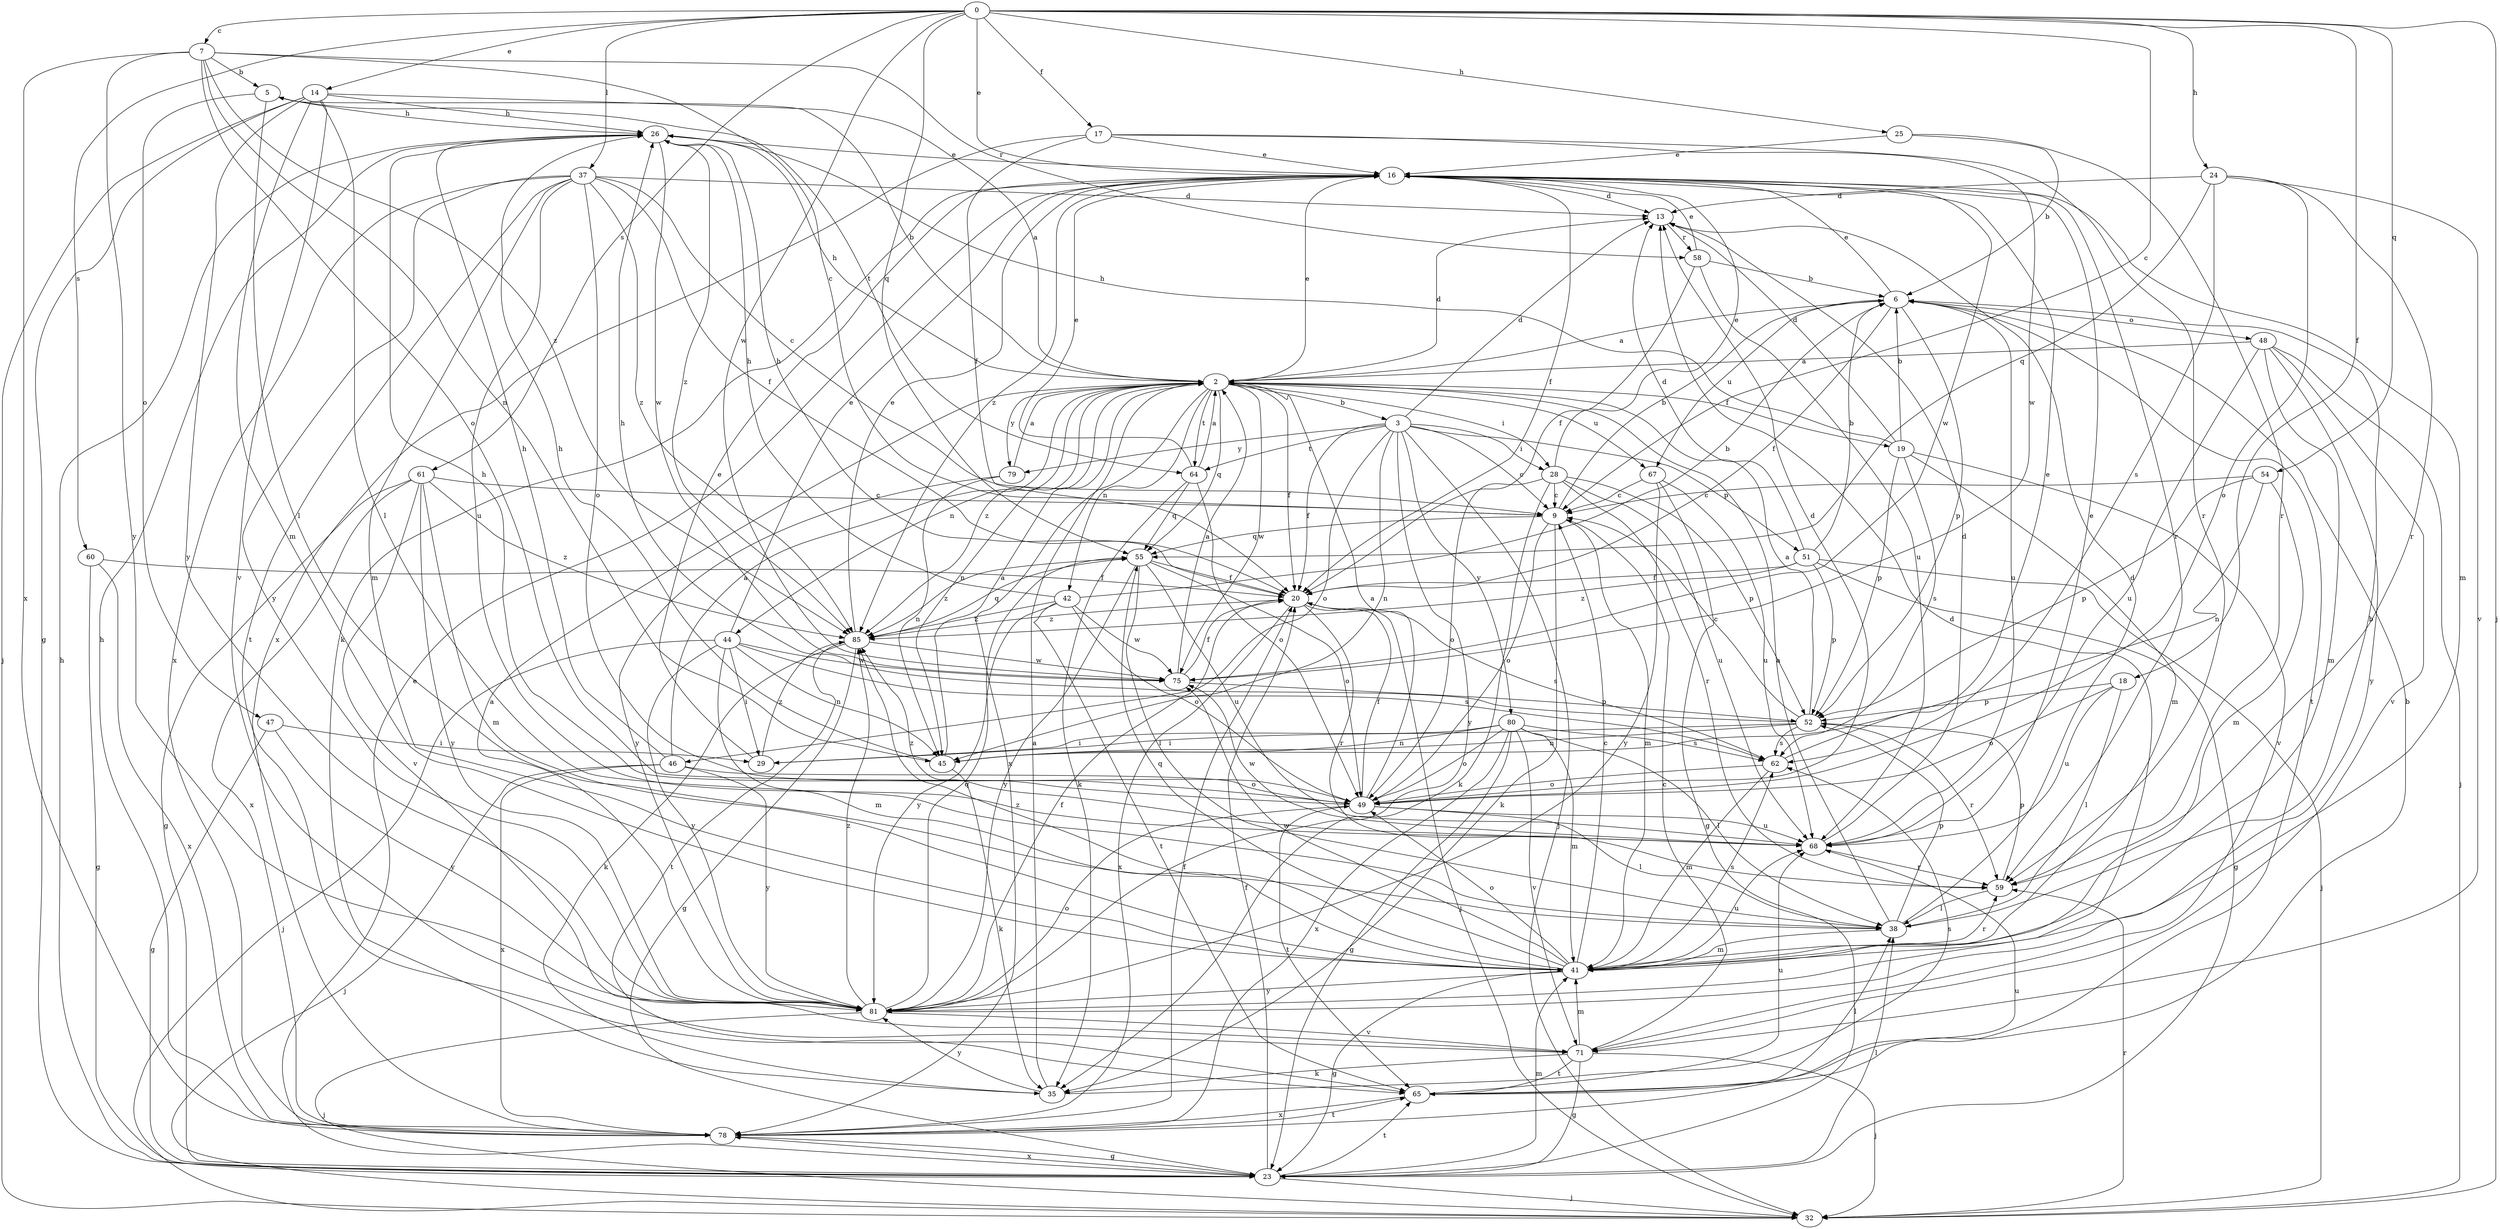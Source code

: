 strict digraph  {
0;
2;
3;
5;
6;
7;
9;
13;
14;
16;
17;
18;
19;
20;
23;
24;
25;
26;
28;
29;
32;
35;
37;
38;
41;
42;
44;
45;
46;
47;
48;
49;
51;
52;
54;
55;
58;
59;
60;
61;
62;
64;
65;
67;
68;
71;
75;
78;
79;
80;
81;
85;
0 -> 7  [label=c];
0 -> 9  [label=c];
0 -> 14  [label=e];
0 -> 16  [label=e];
0 -> 17  [label=f];
0 -> 18  [label=f];
0 -> 24  [label=h];
0 -> 25  [label=h];
0 -> 32  [label=j];
0 -> 37  [label=l];
0 -> 54  [label=q];
0 -> 55  [label=q];
0 -> 60  [label=s];
0 -> 61  [label=s];
0 -> 75  [label=w];
2 -> 3  [label=b];
2 -> 5  [label=b];
2 -> 13  [label=d];
2 -> 16  [label=e];
2 -> 19  [label=f];
2 -> 20  [label=f];
2 -> 26  [label=h];
2 -> 28  [label=i];
2 -> 42  [label=n];
2 -> 44  [label=n];
2 -> 45  [label=n];
2 -> 55  [label=q];
2 -> 64  [label=t];
2 -> 67  [label=u];
2 -> 75  [label=w];
2 -> 78  [label=x];
2 -> 79  [label=y];
2 -> 85  [label=z];
3 -> 9  [label=c];
3 -> 13  [label=d];
3 -> 20  [label=f];
3 -> 28  [label=i];
3 -> 32  [label=j];
3 -> 45  [label=n];
3 -> 46  [label=o];
3 -> 51  [label=p];
3 -> 64  [label=t];
3 -> 79  [label=y];
3 -> 80  [label=y];
3 -> 81  [label=y];
5 -> 26  [label=h];
5 -> 38  [label=l];
5 -> 47  [label=o];
5 -> 64  [label=t];
6 -> 2  [label=a];
6 -> 16  [label=e];
6 -> 20  [label=f];
6 -> 48  [label=o];
6 -> 52  [label=p];
6 -> 65  [label=t];
6 -> 67  [label=u];
6 -> 68  [label=u];
7 -> 5  [label=b];
7 -> 9  [label=c];
7 -> 45  [label=n];
7 -> 49  [label=o];
7 -> 58  [label=r];
7 -> 78  [label=x];
7 -> 81  [label=y];
7 -> 85  [label=z];
9 -> 6  [label=b];
9 -> 35  [label=k];
9 -> 41  [label=m];
9 -> 49  [label=o];
9 -> 55  [label=q];
13 -> 58  [label=r];
14 -> 2  [label=a];
14 -> 23  [label=g];
14 -> 26  [label=h];
14 -> 32  [label=j];
14 -> 38  [label=l];
14 -> 41  [label=m];
14 -> 71  [label=v];
14 -> 81  [label=y];
16 -> 13  [label=d];
16 -> 20  [label=f];
16 -> 35  [label=k];
16 -> 41  [label=m];
16 -> 59  [label=r];
16 -> 75  [label=w];
16 -> 85  [label=z];
17 -> 16  [label=e];
17 -> 20  [label=f];
17 -> 59  [label=r];
17 -> 75  [label=w];
17 -> 78  [label=x];
18 -> 38  [label=l];
18 -> 49  [label=o];
18 -> 52  [label=p];
18 -> 68  [label=u];
19 -> 6  [label=b];
19 -> 13  [label=d];
19 -> 26  [label=h];
19 -> 41  [label=m];
19 -> 52  [label=p];
19 -> 62  [label=s];
19 -> 71  [label=v];
20 -> 26  [label=h];
20 -> 32  [label=j];
20 -> 59  [label=r];
20 -> 62  [label=s];
20 -> 78  [label=x];
20 -> 85  [label=z];
23 -> 16  [label=e];
23 -> 20  [label=f];
23 -> 26  [label=h];
23 -> 32  [label=j];
23 -> 38  [label=l];
23 -> 41  [label=m];
23 -> 65  [label=t];
23 -> 78  [label=x];
24 -> 13  [label=d];
24 -> 49  [label=o];
24 -> 55  [label=q];
24 -> 59  [label=r];
24 -> 62  [label=s];
24 -> 71  [label=v];
25 -> 6  [label=b];
25 -> 16  [label=e];
25 -> 59  [label=r];
26 -> 16  [label=e];
26 -> 75  [label=w];
26 -> 85  [label=z];
28 -> 9  [label=c];
28 -> 16  [label=e];
28 -> 35  [label=k];
28 -> 49  [label=o];
28 -> 52  [label=p];
28 -> 59  [label=r];
28 -> 68  [label=u];
29 -> 16  [label=e];
29 -> 85  [label=z];
32 -> 59  [label=r];
35 -> 2  [label=a];
35 -> 62  [label=s];
35 -> 81  [label=y];
37 -> 9  [label=c];
37 -> 13  [label=d];
37 -> 20  [label=f];
37 -> 41  [label=m];
37 -> 49  [label=o];
37 -> 65  [label=t];
37 -> 68  [label=u];
37 -> 78  [label=x];
37 -> 81  [label=y];
37 -> 85  [label=z];
38 -> 2  [label=a];
38 -> 6  [label=b];
38 -> 13  [label=d];
38 -> 41  [label=m];
38 -> 52  [label=p];
41 -> 9  [label=c];
41 -> 23  [label=g];
41 -> 49  [label=o];
41 -> 55  [label=q];
41 -> 59  [label=r];
41 -> 62  [label=s];
41 -> 68  [label=u];
41 -> 75  [label=w];
41 -> 81  [label=y];
41 -> 85  [label=z];
42 -> 6  [label=b];
42 -> 26  [label=h];
42 -> 49  [label=o];
42 -> 65  [label=t];
42 -> 75  [label=w];
42 -> 81  [label=y];
42 -> 85  [label=z];
44 -> 16  [label=e];
44 -> 29  [label=i];
44 -> 32  [label=j];
44 -> 41  [label=m];
44 -> 45  [label=n];
44 -> 62  [label=s];
44 -> 75  [label=w];
44 -> 81  [label=y];
45 -> 2  [label=a];
45 -> 26  [label=h];
45 -> 35  [label=k];
46 -> 2  [label=a];
46 -> 26  [label=h];
46 -> 32  [label=j];
46 -> 49  [label=o];
46 -> 78  [label=x];
46 -> 81  [label=y];
47 -> 23  [label=g];
47 -> 29  [label=i];
47 -> 81  [label=y];
48 -> 2  [label=a];
48 -> 32  [label=j];
48 -> 41  [label=m];
48 -> 68  [label=u];
48 -> 71  [label=v];
48 -> 81  [label=y];
49 -> 2  [label=a];
49 -> 13  [label=d];
49 -> 20  [label=f];
49 -> 26  [label=h];
49 -> 38  [label=l];
49 -> 65  [label=t];
49 -> 68  [label=u];
51 -> 6  [label=b];
51 -> 13  [label=d];
51 -> 20  [label=f];
51 -> 23  [label=g];
51 -> 32  [label=j];
51 -> 52  [label=p];
51 -> 85  [label=z];
52 -> 2  [label=a];
52 -> 9  [label=c];
52 -> 26  [label=h];
52 -> 29  [label=i];
52 -> 45  [label=n];
52 -> 59  [label=r];
52 -> 62  [label=s];
54 -> 9  [label=c];
54 -> 41  [label=m];
54 -> 45  [label=n];
54 -> 52  [label=p];
55 -> 20  [label=f];
55 -> 38  [label=l];
55 -> 49  [label=o];
55 -> 68  [label=u];
55 -> 81  [label=y];
55 -> 85  [label=z];
58 -> 6  [label=b];
58 -> 16  [label=e];
58 -> 20  [label=f];
58 -> 68  [label=u];
59 -> 38  [label=l];
59 -> 52  [label=p];
60 -> 20  [label=f];
60 -> 23  [label=g];
60 -> 78  [label=x];
61 -> 9  [label=c];
61 -> 23  [label=g];
61 -> 41  [label=m];
61 -> 71  [label=v];
61 -> 78  [label=x];
61 -> 81  [label=y];
61 -> 85  [label=z];
62 -> 16  [label=e];
62 -> 41  [label=m];
62 -> 49  [label=o];
64 -> 2  [label=a];
64 -> 16  [label=e];
64 -> 35  [label=k];
64 -> 49  [label=o];
64 -> 55  [label=q];
65 -> 6  [label=b];
65 -> 38  [label=l];
65 -> 68  [label=u];
65 -> 78  [label=x];
67 -> 9  [label=c];
67 -> 23  [label=g];
67 -> 68  [label=u];
67 -> 81  [label=y];
68 -> 13  [label=d];
68 -> 16  [label=e];
68 -> 59  [label=r];
68 -> 75  [label=w];
68 -> 85  [label=z];
71 -> 9  [label=c];
71 -> 23  [label=g];
71 -> 32  [label=j];
71 -> 35  [label=k];
71 -> 41  [label=m];
71 -> 65  [label=t];
75 -> 2  [label=a];
75 -> 20  [label=f];
75 -> 52  [label=p];
78 -> 20  [label=f];
78 -> 23  [label=g];
78 -> 26  [label=h];
78 -> 65  [label=t];
78 -> 68  [label=u];
79 -> 2  [label=a];
79 -> 45  [label=n];
79 -> 81  [label=y];
80 -> 23  [label=g];
80 -> 29  [label=i];
80 -> 38  [label=l];
80 -> 41  [label=m];
80 -> 45  [label=n];
80 -> 49  [label=o];
80 -> 62  [label=s];
80 -> 71  [label=v];
80 -> 78  [label=x];
81 -> 2  [label=a];
81 -> 13  [label=d];
81 -> 20  [label=f];
81 -> 32  [label=j];
81 -> 49  [label=o];
81 -> 55  [label=q];
81 -> 71  [label=v];
81 -> 85  [label=z];
85 -> 16  [label=e];
85 -> 23  [label=g];
85 -> 35  [label=k];
85 -> 55  [label=q];
85 -> 65  [label=t];
85 -> 75  [label=w];
}
